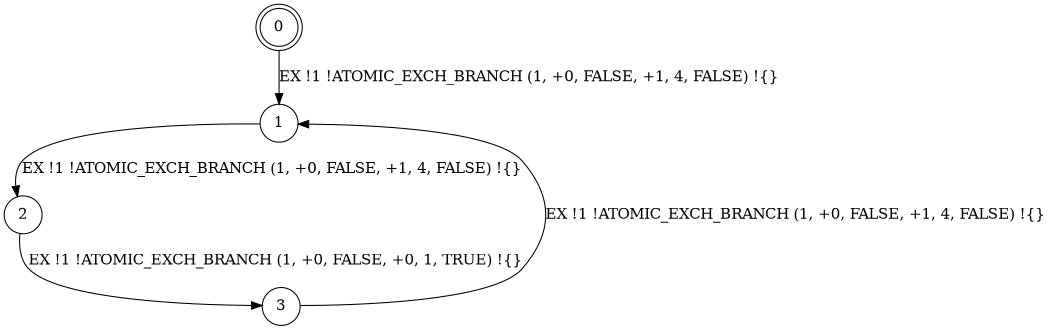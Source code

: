 digraph BCG {
size = "7, 10.5";
center = TRUE;
node [shape = circle];
0 [peripheries = 2];
0 -> 1 [label = "EX !1 !ATOMIC_EXCH_BRANCH (1, +0, FALSE, +1, 4, FALSE) !{}"];
1 -> 2 [label = "EX !1 !ATOMIC_EXCH_BRANCH (1, +0, FALSE, +1, 4, FALSE) !{}"];
2 -> 3 [label = "EX !1 !ATOMIC_EXCH_BRANCH (1, +0, FALSE, +0, 1, TRUE) !{}"];
3 -> 1 [label = "EX !1 !ATOMIC_EXCH_BRANCH (1, +0, FALSE, +1, 4, FALSE) !{}"];
}
